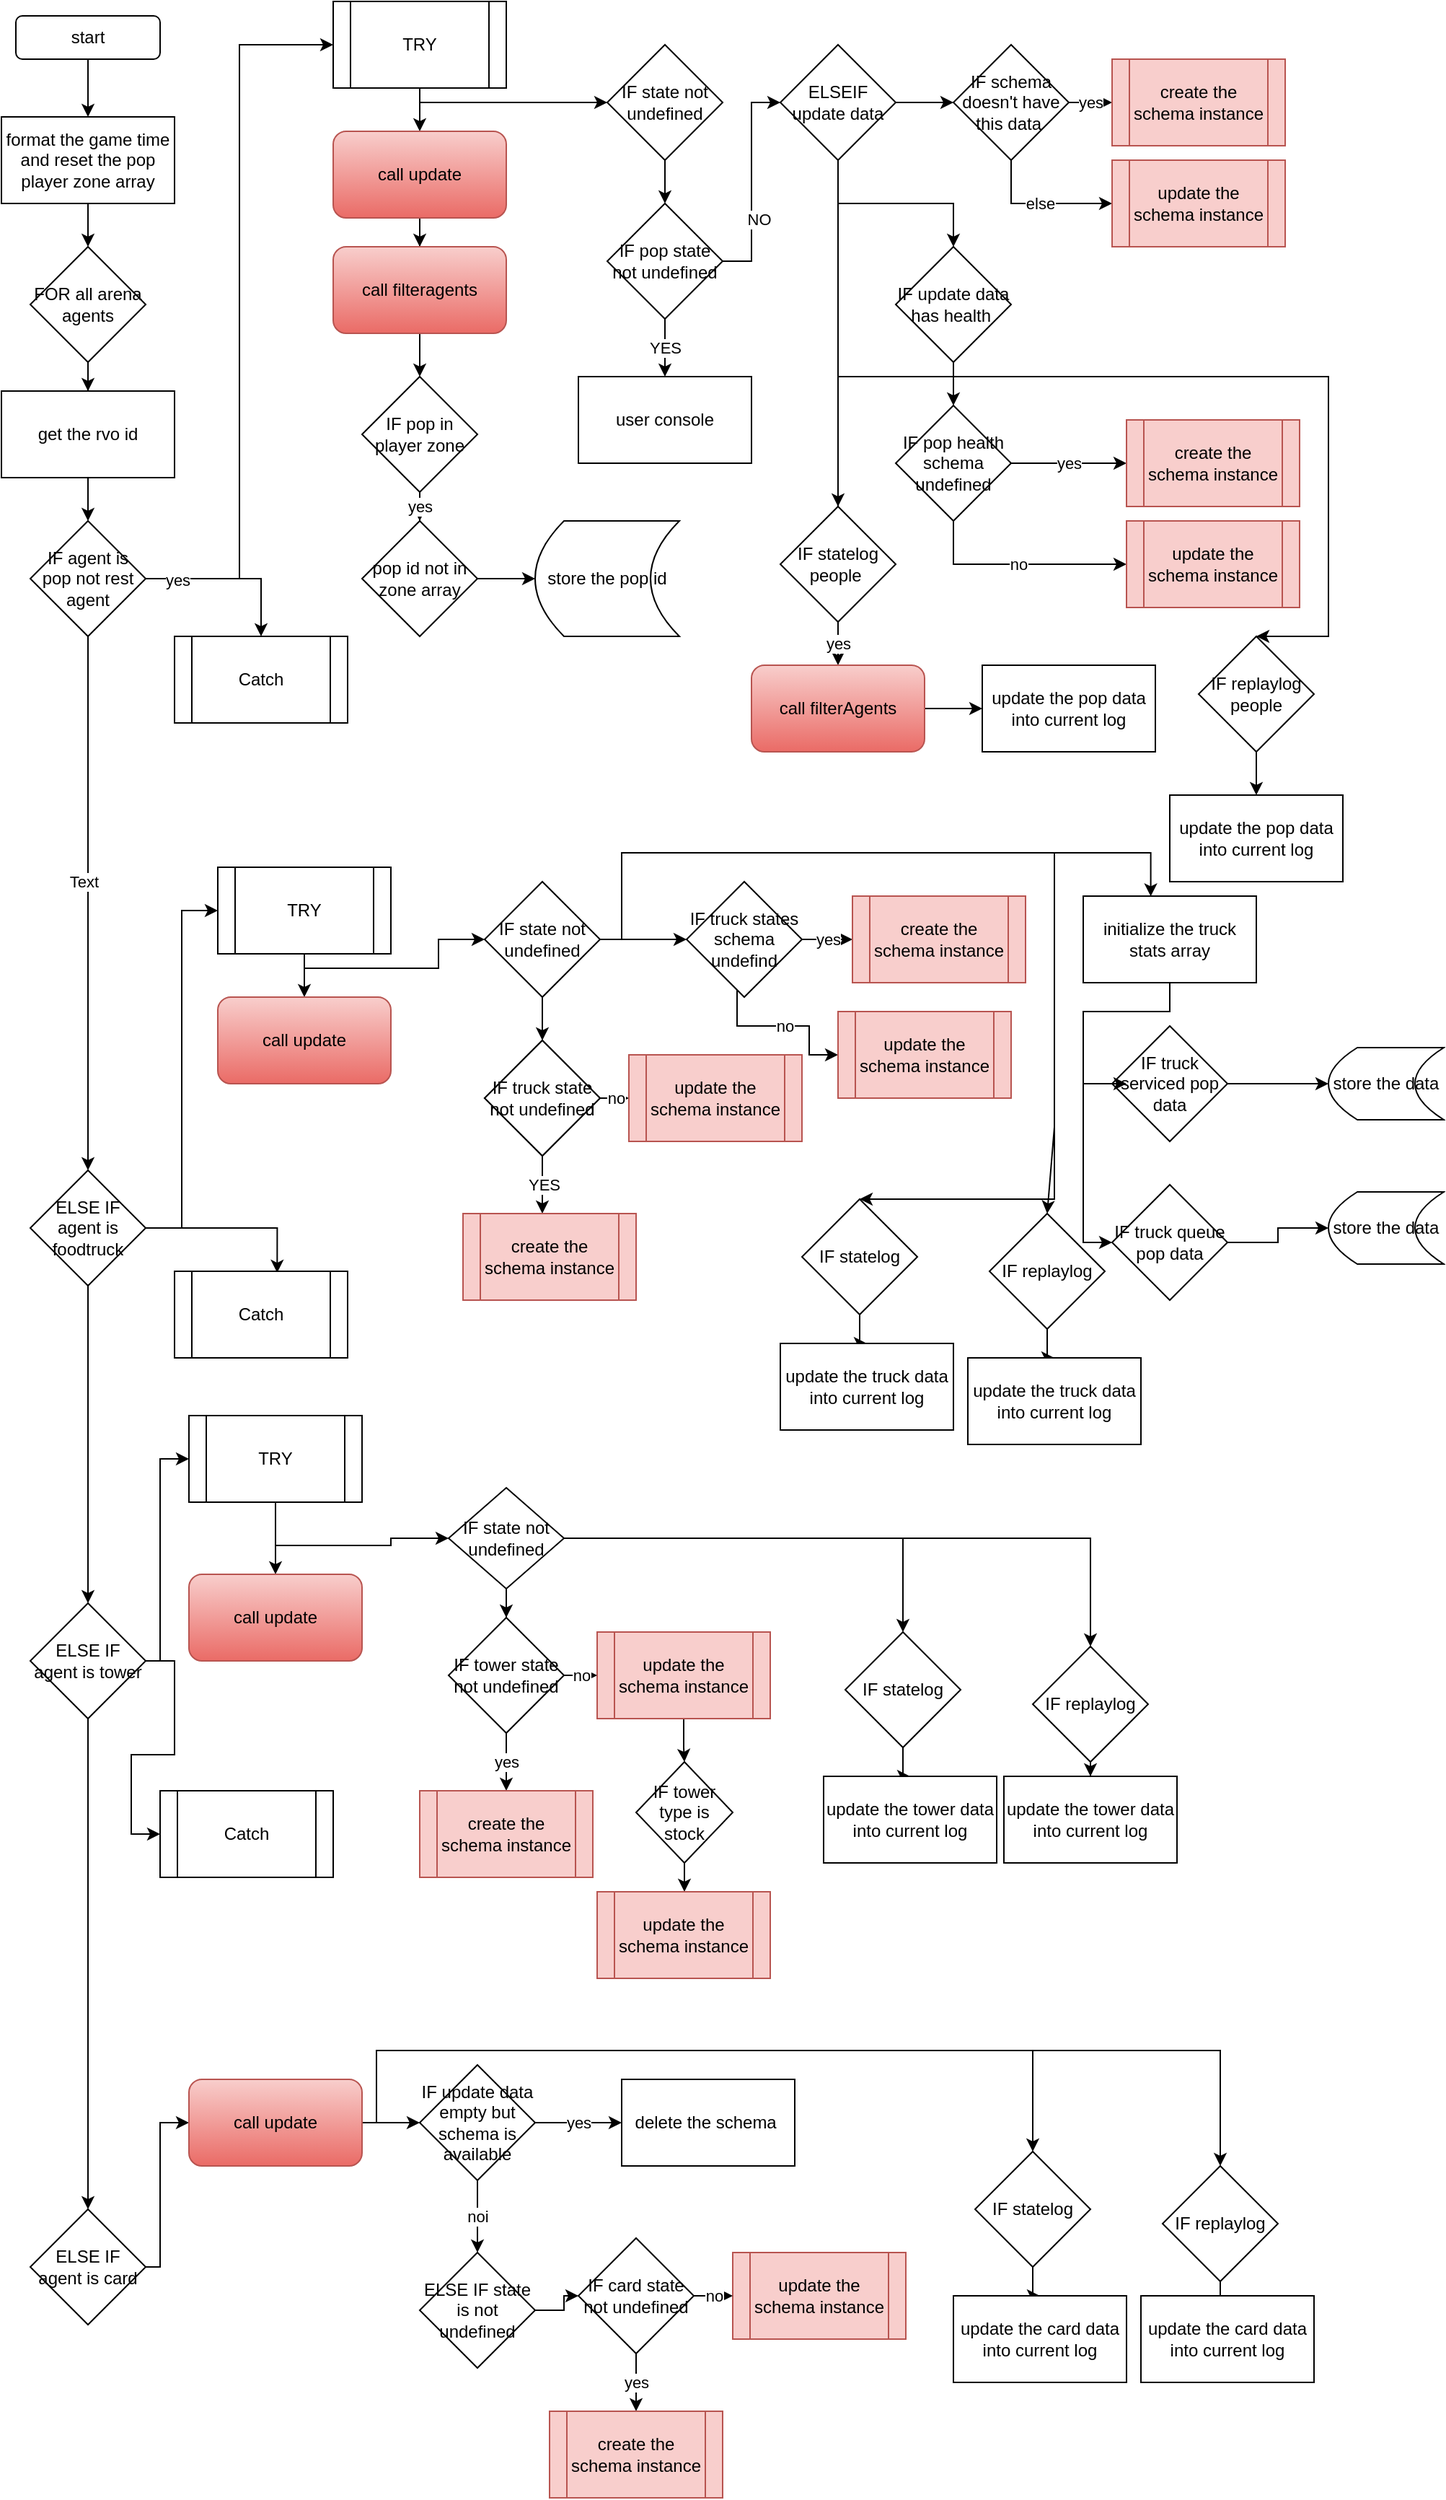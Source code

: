 <mxfile version="17.4.6" type="github">
  <diagram id="5fncajlDtrCnJXy9b40n" name="Page-1">
    <mxGraphModel dx="1038" dy="579" grid="1" gridSize="10" guides="1" tooltips="1" connect="1" arrows="1" fold="1" page="1" pageScale="1" pageWidth="850" pageHeight="1100" math="0" shadow="0">
      <root>
        <mxCell id="0" />
        <mxCell id="1" parent="0" />
        <mxCell id="dib6iKje-ptkpL54VLFL-3" value="" style="edgeStyle=orthogonalEdgeStyle;rounded=0;orthogonalLoop=1;jettySize=auto;html=1;fontColor=#000000;" edge="1" parent="1" source="dib6iKje-ptkpL54VLFL-1" target="dib6iKje-ptkpL54VLFL-2">
          <mxGeometry relative="1" as="geometry" />
        </mxCell>
        <mxCell id="dib6iKje-ptkpL54VLFL-1" value="start" style="rounded=1;whiteSpace=wrap;html=1;fontColor=#000000;" vertex="1" parent="1">
          <mxGeometry x="20" y="20" width="100" height="30" as="geometry" />
        </mxCell>
        <mxCell id="dib6iKje-ptkpL54VLFL-5" value="" style="edgeStyle=orthogonalEdgeStyle;rounded=0;orthogonalLoop=1;jettySize=auto;html=1;fontColor=#000000;" edge="1" parent="1" source="dib6iKje-ptkpL54VLFL-2" target="dib6iKje-ptkpL54VLFL-4">
          <mxGeometry relative="1" as="geometry" />
        </mxCell>
        <mxCell id="dib6iKje-ptkpL54VLFL-2" value="format the game time and reset the pop player zone array" style="rounded=0;whiteSpace=wrap;html=1;fontColor=#000000;" vertex="1" parent="1">
          <mxGeometry x="10" y="90" width="120" height="60" as="geometry" />
        </mxCell>
        <mxCell id="dib6iKje-ptkpL54VLFL-7" value="" style="edgeStyle=orthogonalEdgeStyle;rounded=0;orthogonalLoop=1;jettySize=auto;html=1;fontColor=#000000;" edge="1" parent="1" source="dib6iKje-ptkpL54VLFL-4" target="dib6iKje-ptkpL54VLFL-6">
          <mxGeometry relative="1" as="geometry" />
        </mxCell>
        <mxCell id="dib6iKje-ptkpL54VLFL-4" value="FOR all arena agents" style="rhombus;whiteSpace=wrap;html=1;fontColor=#000000;" vertex="1" parent="1">
          <mxGeometry x="30" y="180" width="80" height="80" as="geometry" />
        </mxCell>
        <mxCell id="dib6iKje-ptkpL54VLFL-9" value="" style="edgeStyle=orthogonalEdgeStyle;rounded=0;orthogonalLoop=1;jettySize=auto;html=1;fontColor=#000000;" edge="1" parent="1" source="dib6iKje-ptkpL54VLFL-6" target="dib6iKje-ptkpL54VLFL-8">
          <mxGeometry relative="1" as="geometry" />
        </mxCell>
        <mxCell id="dib6iKje-ptkpL54VLFL-6" value="get the rvo id" style="whiteSpace=wrap;html=1;fontColor=#000000;" vertex="1" parent="1">
          <mxGeometry x="10" y="280" width="120" height="60" as="geometry" />
        </mxCell>
        <mxCell id="dib6iKje-ptkpL54VLFL-11" style="edgeStyle=orthogonalEdgeStyle;rounded=0;orthogonalLoop=1;jettySize=auto;html=1;entryX=0;entryY=0.5;entryDx=0;entryDy=0;fontColor=#000000;" edge="1" parent="1" source="dib6iKje-ptkpL54VLFL-8" target="dib6iKje-ptkpL54VLFL-10">
          <mxGeometry relative="1" as="geometry" />
        </mxCell>
        <mxCell id="dib6iKje-ptkpL54VLFL-66" style="edgeStyle=orthogonalEdgeStyle;rounded=0;orthogonalLoop=1;jettySize=auto;html=1;entryX=0.5;entryY=0;entryDx=0;entryDy=0;fontColor=#000000;" edge="1" parent="1" source="dib6iKje-ptkpL54VLFL-8" target="dib6iKje-ptkpL54VLFL-65">
          <mxGeometry relative="1" as="geometry" />
        </mxCell>
        <mxCell id="dib6iKje-ptkpL54VLFL-69" value="yes" style="edgeLabel;html=1;align=center;verticalAlign=middle;resizable=0;points=[];fontColor=#000000;" vertex="1" connectable="0" parent="dib6iKje-ptkpL54VLFL-66">
          <mxGeometry x="-0.637" y="-1" relative="1" as="geometry">
            <mxPoint as="offset" />
          </mxGeometry>
        </mxCell>
        <mxCell id="dib6iKje-ptkpL54VLFL-68" value="" style="edgeStyle=orthogonalEdgeStyle;rounded=0;orthogonalLoop=1;jettySize=auto;html=1;fontColor=#000000;" edge="1" parent="1" source="dib6iKje-ptkpL54VLFL-8" target="dib6iKje-ptkpL54VLFL-67">
          <mxGeometry relative="1" as="geometry" />
        </mxCell>
        <mxCell id="dib6iKje-ptkpL54VLFL-70" value="Text" style="edgeLabel;html=1;align=center;verticalAlign=middle;resizable=0;points=[];fontColor=#000000;" vertex="1" connectable="0" parent="dib6iKje-ptkpL54VLFL-68">
          <mxGeometry x="-0.081" y="-3" relative="1" as="geometry">
            <mxPoint as="offset" />
          </mxGeometry>
        </mxCell>
        <mxCell id="dib6iKje-ptkpL54VLFL-8" value="IF agent is pop not rest agent" style="rhombus;whiteSpace=wrap;html=1;fontColor=#000000;" vertex="1" parent="1">
          <mxGeometry x="30" y="370" width="80" height="80" as="geometry" />
        </mxCell>
        <mxCell id="dib6iKje-ptkpL54VLFL-13" value="" style="edgeStyle=orthogonalEdgeStyle;rounded=0;orthogonalLoop=1;jettySize=auto;html=1;fontColor=#000000;" edge="1" parent="1" source="dib6iKje-ptkpL54VLFL-10" target="dib6iKje-ptkpL54VLFL-12">
          <mxGeometry relative="1" as="geometry" />
        </mxCell>
        <mxCell id="dib6iKje-ptkpL54VLFL-26" value="" style="edgeStyle=orthogonalEdgeStyle;rounded=0;orthogonalLoop=1;jettySize=auto;html=1;fontColor=#000000;" edge="1" parent="1" source="dib6iKje-ptkpL54VLFL-10" target="dib6iKje-ptkpL54VLFL-25">
          <mxGeometry relative="1" as="geometry">
            <Array as="points">
              <mxPoint x="300" y="80" />
            </Array>
          </mxGeometry>
        </mxCell>
        <mxCell id="dib6iKje-ptkpL54VLFL-10" value="TRY" style="shape=process;whiteSpace=wrap;html=1;backgroundOutline=1;fontColor=#000000;" vertex="1" parent="1">
          <mxGeometry x="240" y="10" width="120" height="60" as="geometry" />
        </mxCell>
        <mxCell id="dib6iKje-ptkpL54VLFL-16" value="" style="edgeStyle=orthogonalEdgeStyle;rounded=0;orthogonalLoop=1;jettySize=auto;html=1;fontColor=#000000;" edge="1" parent="1" source="dib6iKje-ptkpL54VLFL-12" target="dib6iKje-ptkpL54VLFL-15">
          <mxGeometry relative="1" as="geometry" />
        </mxCell>
        <mxCell id="dib6iKje-ptkpL54VLFL-12" value="call&amp;nbsp;update" style="rounded=1;whiteSpace=wrap;html=1;fillColor=#f8cecc;gradientColor=#ea6b66;strokeColor=#b85450;" vertex="1" parent="1">
          <mxGeometry x="240" y="100" width="120" height="60" as="geometry" />
        </mxCell>
        <mxCell id="dib6iKje-ptkpL54VLFL-18" value="" style="edgeStyle=orthogonalEdgeStyle;rounded=0;orthogonalLoop=1;jettySize=auto;html=1;fontColor=#000000;" edge="1" parent="1" source="dib6iKje-ptkpL54VLFL-15" target="dib6iKje-ptkpL54VLFL-17">
          <mxGeometry relative="1" as="geometry" />
        </mxCell>
        <mxCell id="dib6iKje-ptkpL54VLFL-15" value="call filteragents" style="rounded=1;whiteSpace=wrap;html=1;fillColor=#f8cecc;gradientColor=#ea6b66;strokeColor=#b85450;" vertex="1" parent="1">
          <mxGeometry x="240" y="180" width="120" height="60" as="geometry" />
        </mxCell>
        <mxCell id="dib6iKje-ptkpL54VLFL-20" value="yes" style="edgeStyle=orthogonalEdgeStyle;rounded=0;orthogonalLoop=1;jettySize=auto;html=1;fontColor=#000000;" edge="1" parent="1" source="dib6iKje-ptkpL54VLFL-17" target="dib6iKje-ptkpL54VLFL-19">
          <mxGeometry relative="1" as="geometry" />
        </mxCell>
        <mxCell id="dib6iKje-ptkpL54VLFL-17" value="IF pop in player zone" style="rhombus;whiteSpace=wrap;html=1;fontColor=#000000;" vertex="1" parent="1">
          <mxGeometry x="260" y="270" width="80" height="80" as="geometry" />
        </mxCell>
        <mxCell id="dib6iKje-ptkpL54VLFL-24" value="" style="edgeStyle=orthogonalEdgeStyle;rounded=0;orthogonalLoop=1;jettySize=auto;html=1;fontColor=#000000;" edge="1" parent="1" source="dib6iKje-ptkpL54VLFL-19" target="dib6iKje-ptkpL54VLFL-23">
          <mxGeometry relative="1" as="geometry" />
        </mxCell>
        <mxCell id="dib6iKje-ptkpL54VLFL-19" value="pop id not in zone array" style="rhombus;whiteSpace=wrap;html=1;fontColor=#000000;" vertex="1" parent="1">
          <mxGeometry x="260" y="370" width="80" height="80" as="geometry" />
        </mxCell>
        <mxCell id="dib6iKje-ptkpL54VLFL-23" value="store the pop id" style="shape=dataStorage;whiteSpace=wrap;html=1;fixedSize=1;fontColor=#000000;" vertex="1" parent="1">
          <mxGeometry x="380" y="370" width="100" height="80" as="geometry" />
        </mxCell>
        <mxCell id="dib6iKje-ptkpL54VLFL-28" value="" style="edgeStyle=orthogonalEdgeStyle;rounded=0;orthogonalLoop=1;jettySize=auto;html=1;fontColor=#000000;" edge="1" parent="1" source="dib6iKje-ptkpL54VLFL-25" target="dib6iKje-ptkpL54VLFL-27">
          <mxGeometry relative="1" as="geometry" />
        </mxCell>
        <mxCell id="dib6iKje-ptkpL54VLFL-25" value="IF state not undefined" style="rhombus;whiteSpace=wrap;html=1;fontColor=#000000;" vertex="1" parent="1">
          <mxGeometry x="430" y="40" width="80" height="80" as="geometry" />
        </mxCell>
        <mxCell id="dib6iKje-ptkpL54VLFL-30" value="YES" style="edgeStyle=orthogonalEdgeStyle;rounded=0;orthogonalLoop=1;jettySize=auto;html=1;fontColor=#000000;" edge="1" parent="1" source="dib6iKje-ptkpL54VLFL-27" target="dib6iKje-ptkpL54VLFL-29">
          <mxGeometry relative="1" as="geometry" />
        </mxCell>
        <mxCell id="dib6iKje-ptkpL54VLFL-32" value="" style="edgeStyle=orthogonalEdgeStyle;rounded=0;orthogonalLoop=1;jettySize=auto;html=1;fontColor=#000000;" edge="1" parent="1" source="dib6iKje-ptkpL54VLFL-27" target="dib6iKje-ptkpL54VLFL-31">
          <mxGeometry relative="1" as="geometry">
            <Array as="points">
              <mxPoint x="530" y="190" />
              <mxPoint x="530" y="80" />
            </Array>
          </mxGeometry>
        </mxCell>
        <mxCell id="dib6iKje-ptkpL54VLFL-33" value="NO" style="edgeLabel;html=1;align=center;verticalAlign=middle;resizable=0;points=[];fontColor=#000000;" vertex="1" connectable="0" parent="dib6iKje-ptkpL54VLFL-32">
          <mxGeometry x="-0.344" y="-5" relative="1" as="geometry">
            <mxPoint as="offset" />
          </mxGeometry>
        </mxCell>
        <mxCell id="dib6iKje-ptkpL54VLFL-27" value="IF pop state not undefined" style="rhombus;whiteSpace=wrap;html=1;fontColor=#000000;" vertex="1" parent="1">
          <mxGeometry x="430" y="150" width="80" height="80" as="geometry" />
        </mxCell>
        <mxCell id="dib6iKje-ptkpL54VLFL-29" value="user console" style="whiteSpace=wrap;html=1;fontColor=#000000;" vertex="1" parent="1">
          <mxGeometry x="410" y="270" width="120" height="60" as="geometry" />
        </mxCell>
        <mxCell id="dib6iKje-ptkpL54VLFL-35" value="" style="edgeStyle=orthogonalEdgeStyle;rounded=0;orthogonalLoop=1;jettySize=auto;html=1;fontColor=#000000;" edge="1" parent="1" source="dib6iKje-ptkpL54VLFL-31" target="dib6iKje-ptkpL54VLFL-34">
          <mxGeometry relative="1" as="geometry" />
        </mxCell>
        <mxCell id="dib6iKje-ptkpL54VLFL-41" value="" style="edgeStyle=orthogonalEdgeStyle;rounded=0;orthogonalLoop=1;jettySize=auto;html=1;fontColor=#000000;" edge="1" parent="1" source="dib6iKje-ptkpL54VLFL-31" target="dib6iKje-ptkpL54VLFL-40">
          <mxGeometry relative="1" as="geometry" />
        </mxCell>
        <mxCell id="dib6iKje-ptkpL54VLFL-52" style="edgeStyle=orthogonalEdgeStyle;rounded=0;orthogonalLoop=1;jettySize=auto;html=1;entryX=0.5;entryY=0;entryDx=0;entryDy=0;fontColor=#000000;" edge="1" parent="1" source="dib6iKje-ptkpL54VLFL-31" target="dib6iKje-ptkpL54VLFL-51">
          <mxGeometry relative="1" as="geometry" />
        </mxCell>
        <mxCell id="dib6iKje-ptkpL54VLFL-31" value="ELSEIF update data" style="rhombus;whiteSpace=wrap;html=1;fontColor=#000000;" vertex="1" parent="1">
          <mxGeometry x="550" y="40" width="80" height="80" as="geometry" />
        </mxCell>
        <mxCell id="dib6iKje-ptkpL54VLFL-37" value="yes" style="edgeStyle=orthogonalEdgeStyle;rounded=0;orthogonalLoop=1;jettySize=auto;html=1;fontColor=#000000;" edge="1" parent="1" source="dib6iKje-ptkpL54VLFL-34" target="dib6iKje-ptkpL54VLFL-36">
          <mxGeometry relative="1" as="geometry" />
        </mxCell>
        <mxCell id="dib6iKje-ptkpL54VLFL-39" value="else" style="edgeStyle=orthogonalEdgeStyle;rounded=0;orthogonalLoop=1;jettySize=auto;html=1;fontColor=#000000;" edge="1" parent="1" source="dib6iKje-ptkpL54VLFL-34" target="dib6iKje-ptkpL54VLFL-38">
          <mxGeometry relative="1" as="geometry">
            <Array as="points">
              <mxPoint x="710" y="130" />
              <mxPoint x="710" y="130" />
            </Array>
          </mxGeometry>
        </mxCell>
        <mxCell id="dib6iKje-ptkpL54VLFL-34" value="IF schema doesn&#39;t have this data&amp;nbsp;" style="rhombus;whiteSpace=wrap;html=1;fontColor=#000000;" vertex="1" parent="1">
          <mxGeometry x="670" y="40" width="80" height="80" as="geometry" />
        </mxCell>
        <mxCell id="dib6iKje-ptkpL54VLFL-36" value="create the schema instance" style="shape=process;whiteSpace=wrap;html=1;backgroundOutline=1;fillColor=#f8cecc;strokeColor=#b85450;" vertex="1" parent="1">
          <mxGeometry x="780" y="50" width="120" height="60" as="geometry" />
        </mxCell>
        <mxCell id="dib6iKje-ptkpL54VLFL-38" value="update the schema instance" style="shape=process;whiteSpace=wrap;html=1;backgroundOutline=1;fillColor=#f8cecc;strokeColor=#b85450;" vertex="1" parent="1">
          <mxGeometry x="780" y="120" width="120" height="60" as="geometry" />
        </mxCell>
        <mxCell id="dib6iKje-ptkpL54VLFL-43" value="" style="edgeStyle=orthogonalEdgeStyle;rounded=0;orthogonalLoop=1;jettySize=auto;html=1;fontColor=#000000;" edge="1" parent="1" source="dib6iKje-ptkpL54VLFL-40" target="dib6iKje-ptkpL54VLFL-42">
          <mxGeometry relative="1" as="geometry" />
        </mxCell>
        <mxCell id="dib6iKje-ptkpL54VLFL-40" value="IF update data has health&amp;nbsp;" style="rhombus;whiteSpace=wrap;html=1;fontColor=#000000;" vertex="1" parent="1">
          <mxGeometry x="630" y="180" width="80" height="80" as="geometry" />
        </mxCell>
        <mxCell id="dib6iKje-ptkpL54VLFL-45" value="yes" style="edgeStyle=orthogonalEdgeStyle;rounded=0;orthogonalLoop=1;jettySize=auto;html=1;fontColor=#000000;" edge="1" parent="1" source="dib6iKje-ptkpL54VLFL-42" target="dib6iKje-ptkpL54VLFL-44">
          <mxGeometry relative="1" as="geometry" />
        </mxCell>
        <mxCell id="dib6iKje-ptkpL54VLFL-49" value="no" style="edgeStyle=orthogonalEdgeStyle;rounded=0;orthogonalLoop=1;jettySize=auto;html=1;entryX=0;entryY=0.5;entryDx=0;entryDy=0;fontColor=#000000;" edge="1" parent="1" source="dib6iKje-ptkpL54VLFL-42" target="dib6iKje-ptkpL54VLFL-48">
          <mxGeometry relative="1" as="geometry">
            <Array as="points">
              <mxPoint x="670" y="400" />
            </Array>
          </mxGeometry>
        </mxCell>
        <mxCell id="dib6iKje-ptkpL54VLFL-42" value="IF pop health schema undefined" style="rhombus;whiteSpace=wrap;html=1;fontColor=#000000;" vertex="1" parent="1">
          <mxGeometry x="630" y="290" width="80" height="80" as="geometry" />
        </mxCell>
        <mxCell id="dib6iKje-ptkpL54VLFL-44" value="create the schema instance" style="shape=process;whiteSpace=wrap;html=1;backgroundOutline=1;fillColor=#f8cecc;strokeColor=#b85450;" vertex="1" parent="1">
          <mxGeometry x="790" y="300" width="120" height="60" as="geometry" />
        </mxCell>
        <mxCell id="dib6iKje-ptkpL54VLFL-48" value="update the schema instance" style="shape=process;whiteSpace=wrap;html=1;backgroundOutline=1;fillColor=#f8cecc;strokeColor=#b85450;" vertex="1" parent="1">
          <mxGeometry x="790" y="370" width="120" height="60" as="geometry" />
        </mxCell>
        <mxCell id="dib6iKje-ptkpL54VLFL-54" value="yes" style="edgeStyle=orthogonalEdgeStyle;rounded=0;orthogonalLoop=1;jettySize=auto;html=1;fontColor=#000000;" edge="1" parent="1" source="dib6iKje-ptkpL54VLFL-51" target="dib6iKje-ptkpL54VLFL-53">
          <mxGeometry relative="1" as="geometry" />
        </mxCell>
        <mxCell id="dib6iKje-ptkpL54VLFL-60" style="edgeStyle=orthogonalEdgeStyle;rounded=0;orthogonalLoop=1;jettySize=auto;html=1;fontColor=#000000;" edge="1" parent="1" source="dib6iKje-ptkpL54VLFL-51" target="dib6iKje-ptkpL54VLFL-59">
          <mxGeometry relative="1" as="geometry">
            <Array as="points">
              <mxPoint x="590" y="270" />
              <mxPoint x="930" y="270" />
              <mxPoint x="930" y="450" />
            </Array>
          </mxGeometry>
        </mxCell>
        <mxCell id="dib6iKje-ptkpL54VLFL-51" value="IF statelog people&amp;nbsp;" style="rhombus;whiteSpace=wrap;html=1;fontColor=#000000;" vertex="1" parent="1">
          <mxGeometry x="550" y="360" width="80" height="80" as="geometry" />
        </mxCell>
        <mxCell id="dib6iKje-ptkpL54VLFL-56" value="" style="edgeStyle=orthogonalEdgeStyle;rounded=0;orthogonalLoop=1;jettySize=auto;html=1;fontColor=#000000;" edge="1" parent="1" source="dib6iKje-ptkpL54VLFL-53">
          <mxGeometry relative="1" as="geometry">
            <mxPoint x="690" y="500" as="targetPoint" />
          </mxGeometry>
        </mxCell>
        <mxCell id="dib6iKje-ptkpL54VLFL-53" value="call filterAgents" style="rounded=1;whiteSpace=wrap;html=1;fillColor=#f8cecc;gradientColor=#ea6b66;strokeColor=#b85450;" vertex="1" parent="1">
          <mxGeometry x="530" y="470" width="120" height="60" as="geometry" />
        </mxCell>
        <mxCell id="dib6iKje-ptkpL54VLFL-57" value="update the pop data into current log" style="rounded=0;whiteSpace=wrap;html=1;fontColor=#000000;" vertex="1" parent="1">
          <mxGeometry x="690" y="470" width="120" height="60" as="geometry" />
        </mxCell>
        <mxCell id="dib6iKje-ptkpL54VLFL-62" value="" style="edgeStyle=orthogonalEdgeStyle;rounded=0;orthogonalLoop=1;jettySize=auto;html=1;fontColor=#000000;" edge="1" parent="1" source="dib6iKje-ptkpL54VLFL-59" target="dib6iKje-ptkpL54VLFL-61">
          <mxGeometry relative="1" as="geometry" />
        </mxCell>
        <mxCell id="dib6iKje-ptkpL54VLFL-59" value="IF replaylog people" style="rhombus;whiteSpace=wrap;html=1;fontColor=#000000;" vertex="1" parent="1">
          <mxGeometry x="840" y="450" width="80" height="80" as="geometry" />
        </mxCell>
        <mxCell id="dib6iKje-ptkpL54VLFL-61" value="update the pop data into current log" style="rounded=0;whiteSpace=wrap;html=1;fontColor=#000000;" vertex="1" parent="1">
          <mxGeometry x="820" y="560" width="120" height="60" as="geometry" />
        </mxCell>
        <mxCell id="dib6iKje-ptkpL54VLFL-65" value="Catch" style="shape=process;whiteSpace=wrap;html=1;backgroundOutline=1;fontColor=#000000;" vertex="1" parent="1">
          <mxGeometry x="130" y="450" width="120" height="60" as="geometry" />
        </mxCell>
        <mxCell id="dib6iKje-ptkpL54VLFL-72" style="edgeStyle=orthogonalEdgeStyle;rounded=0;orthogonalLoop=1;jettySize=auto;html=1;entryX=0;entryY=0.5;entryDx=0;entryDy=0;fontColor=#000000;" edge="1" parent="1" source="dib6iKje-ptkpL54VLFL-67" target="dib6iKje-ptkpL54VLFL-71">
          <mxGeometry relative="1" as="geometry" />
        </mxCell>
        <mxCell id="dib6iKje-ptkpL54VLFL-127" style="edgeStyle=orthogonalEdgeStyle;rounded=0;orthogonalLoop=1;jettySize=auto;html=1;entryX=0.593;entryY=0.017;entryDx=0;entryDy=0;entryPerimeter=0;fontColor=#000000;" edge="1" parent="1" source="dib6iKje-ptkpL54VLFL-67" target="dib6iKje-ptkpL54VLFL-126">
          <mxGeometry relative="1" as="geometry" />
        </mxCell>
        <mxCell id="dib6iKje-ptkpL54VLFL-129" value="" style="edgeStyle=orthogonalEdgeStyle;rounded=0;orthogonalLoop=1;jettySize=auto;html=1;fontColor=#000000;" edge="1" parent="1" source="dib6iKje-ptkpL54VLFL-67" target="dib6iKje-ptkpL54VLFL-128">
          <mxGeometry relative="1" as="geometry" />
        </mxCell>
        <mxCell id="dib6iKje-ptkpL54VLFL-67" value="ELSE IF agent is foodtruck" style="rhombus;whiteSpace=wrap;html=1;fontColor=#000000;" vertex="1" parent="1">
          <mxGeometry x="30" y="820" width="80" height="80" as="geometry" />
        </mxCell>
        <mxCell id="dib6iKje-ptkpL54VLFL-74" value="" style="edgeStyle=orthogonalEdgeStyle;rounded=0;orthogonalLoop=1;jettySize=auto;html=1;fontColor=#000000;" edge="1" parent="1" source="dib6iKje-ptkpL54VLFL-71" target="dib6iKje-ptkpL54VLFL-73">
          <mxGeometry relative="1" as="geometry" />
        </mxCell>
        <mxCell id="dib6iKje-ptkpL54VLFL-76" style="edgeStyle=orthogonalEdgeStyle;rounded=0;orthogonalLoop=1;jettySize=auto;html=1;entryX=0;entryY=0.5;entryDx=0;entryDy=0;fontColor=#000000;" edge="1" parent="1" source="dib6iKje-ptkpL54VLFL-71" target="dib6iKje-ptkpL54VLFL-75">
          <mxGeometry relative="1" as="geometry">
            <Array as="points">
              <mxPoint x="220" y="680" />
              <mxPoint x="313" y="680" />
              <mxPoint x="313" y="660" />
            </Array>
          </mxGeometry>
        </mxCell>
        <mxCell id="dib6iKje-ptkpL54VLFL-71" value="TRY" style="shape=process;whiteSpace=wrap;html=1;backgroundOutline=1;fontColor=#000000;" vertex="1" parent="1">
          <mxGeometry x="160" y="610" width="120" height="60" as="geometry" />
        </mxCell>
        <mxCell id="dib6iKje-ptkpL54VLFL-73" value="call&amp;nbsp;update" style="rounded=1;whiteSpace=wrap;html=1;fillColor=#f8cecc;gradientColor=#ea6b66;strokeColor=#b85450;" vertex="1" parent="1">
          <mxGeometry x="160" y="700" width="120" height="60" as="geometry" />
        </mxCell>
        <mxCell id="dib6iKje-ptkpL54VLFL-81" value="" style="edgeStyle=orthogonalEdgeStyle;rounded=0;orthogonalLoop=1;jettySize=auto;html=1;fontColor=#000000;" edge="1" parent="1" source="dib6iKje-ptkpL54VLFL-75" target="dib6iKje-ptkpL54VLFL-79">
          <mxGeometry relative="1" as="geometry" />
        </mxCell>
        <mxCell id="dib6iKje-ptkpL54VLFL-86" value="" style="edgeStyle=orthogonalEdgeStyle;rounded=0;orthogonalLoop=1;jettySize=auto;html=1;fontColor=#000000;" edge="1" parent="1" source="dib6iKje-ptkpL54VLFL-75" target="dib6iKje-ptkpL54VLFL-82">
          <mxGeometry relative="1" as="geometry" />
        </mxCell>
        <mxCell id="dib6iKje-ptkpL54VLFL-99" style="edgeStyle=orthogonalEdgeStyle;rounded=0;orthogonalLoop=1;jettySize=auto;html=1;entryX=0.39;entryY=0.003;entryDx=0;entryDy=0;entryPerimeter=0;fontColor=#000000;" edge="1" parent="1" source="dib6iKje-ptkpL54VLFL-75" target="dib6iKje-ptkpL54VLFL-98">
          <mxGeometry relative="1" as="geometry">
            <Array as="points">
              <mxPoint x="440" y="660" />
              <mxPoint x="440" y="600" />
              <mxPoint x="807" y="600" />
            </Array>
          </mxGeometry>
        </mxCell>
        <mxCell id="dib6iKje-ptkpL54VLFL-117" style="edgeStyle=orthogonalEdgeStyle;rounded=0;orthogonalLoop=1;jettySize=auto;html=1;entryX=0.5;entryY=0;entryDx=0;entryDy=0;fontColor=#000000;" edge="1" parent="1" source="dib6iKje-ptkpL54VLFL-75" target="dib6iKje-ptkpL54VLFL-114">
          <mxGeometry relative="1" as="geometry">
            <Array as="points">
              <mxPoint x="440" y="660" />
              <mxPoint x="440" y="600" />
              <mxPoint x="740" y="600" />
              <mxPoint x="740" y="840" />
            </Array>
          </mxGeometry>
        </mxCell>
        <mxCell id="dib6iKje-ptkpL54VLFL-75" value="IF state not undefined" style="rhombus;whiteSpace=wrap;html=1;fontColor=#000000;" vertex="1" parent="1">
          <mxGeometry x="345" y="620" width="80" height="80" as="geometry" />
        </mxCell>
        <mxCell id="dib6iKje-ptkpL54VLFL-78" value="YES" style="edgeStyle=orthogonalEdgeStyle;rounded=0;orthogonalLoop=1;jettySize=auto;html=1;fontColor=#000000;" edge="1" parent="1" source="dib6iKje-ptkpL54VLFL-79">
          <mxGeometry relative="1" as="geometry">
            <mxPoint x="385" y="850" as="targetPoint" />
          </mxGeometry>
        </mxCell>
        <mxCell id="dib6iKje-ptkpL54VLFL-84" value="no" style="edgeStyle=orthogonalEdgeStyle;rounded=0;orthogonalLoop=1;jettySize=auto;html=1;fontColor=#000000;" edge="1" parent="1" source="dib6iKje-ptkpL54VLFL-79">
          <mxGeometry relative="1" as="geometry">
            <mxPoint x="445" y="770" as="targetPoint" />
          </mxGeometry>
        </mxCell>
        <mxCell id="dib6iKje-ptkpL54VLFL-79" value="IF truck state not undefined" style="rhombus;whiteSpace=wrap;html=1;fontColor=#000000;" vertex="1" parent="1">
          <mxGeometry x="345" y="730" width="80" height="80" as="geometry" />
        </mxCell>
        <mxCell id="dib6iKje-ptkpL54VLFL-92" value="yes" style="edgeStyle=orthogonalEdgeStyle;rounded=0;orthogonalLoop=1;jettySize=auto;html=1;fontColor=#000000;" edge="1" parent="1" source="dib6iKje-ptkpL54VLFL-82" target="dib6iKje-ptkpL54VLFL-91">
          <mxGeometry relative="1" as="geometry" />
        </mxCell>
        <mxCell id="dib6iKje-ptkpL54VLFL-97" value="no" style="edgeStyle=orthogonalEdgeStyle;rounded=0;orthogonalLoop=1;jettySize=auto;html=1;entryX=0;entryY=0.5;entryDx=0;entryDy=0;fontColor=#000000;" edge="1" parent="1" source="dib6iKje-ptkpL54VLFL-82" target="dib6iKje-ptkpL54VLFL-96">
          <mxGeometry relative="1" as="geometry">
            <Array as="points">
              <mxPoint x="520" y="720" />
              <mxPoint x="570" y="720" />
              <mxPoint x="570" y="740" />
            </Array>
          </mxGeometry>
        </mxCell>
        <mxCell id="dib6iKje-ptkpL54VLFL-82" value="IF truck states schema undefind" style="rhombus;whiteSpace=wrap;html=1;fontColor=#000000;" vertex="1" parent="1">
          <mxGeometry x="485" y="620" width="80" height="80" as="geometry" />
        </mxCell>
        <mxCell id="dib6iKje-ptkpL54VLFL-89" value="create the schema instance" style="shape=process;whiteSpace=wrap;html=1;backgroundOutline=1;fillColor=#f8cecc;strokeColor=#b85450;" vertex="1" parent="1">
          <mxGeometry x="330" y="850" width="120" height="60" as="geometry" />
        </mxCell>
        <mxCell id="dib6iKje-ptkpL54VLFL-90" value="update the schema instance" style="shape=process;whiteSpace=wrap;html=1;backgroundOutline=1;fillColor=#f8cecc;strokeColor=#b85450;" vertex="1" parent="1">
          <mxGeometry x="445" y="740" width="120" height="60" as="geometry" />
        </mxCell>
        <mxCell id="dib6iKje-ptkpL54VLFL-91" value="create the schema instance" style="shape=process;whiteSpace=wrap;html=1;backgroundOutline=1;fillColor=#f8cecc;strokeColor=#b85450;" vertex="1" parent="1">
          <mxGeometry x="600" y="630" width="120" height="60" as="geometry" />
        </mxCell>
        <mxCell id="dib6iKje-ptkpL54VLFL-96" value="update the schema instance" style="shape=process;whiteSpace=wrap;html=1;backgroundOutline=1;fillColor=#f8cecc;strokeColor=#b85450;" vertex="1" parent="1">
          <mxGeometry x="590" y="710" width="120" height="60" as="geometry" />
        </mxCell>
        <mxCell id="dib6iKje-ptkpL54VLFL-108" style="edgeStyle=orthogonalEdgeStyle;rounded=0;orthogonalLoop=1;jettySize=auto;html=1;entryX=0;entryY=0.5;entryDx=0;entryDy=0;fontColor=#000000;exitX=0.5;exitY=1;exitDx=0;exitDy=0;" edge="1" parent="1" source="dib6iKje-ptkpL54VLFL-98" target="dib6iKje-ptkpL54VLFL-104">
          <mxGeometry relative="1" as="geometry">
            <Array as="points">
              <mxPoint x="820" y="710" />
              <mxPoint x="760" y="710" />
              <mxPoint x="760" y="870" />
            </Array>
          </mxGeometry>
        </mxCell>
        <mxCell id="dib6iKje-ptkpL54VLFL-98" value="initialize the truck stats array" style="rounded=0;whiteSpace=wrap;html=1;fontColor=#000000;" vertex="1" parent="1">
          <mxGeometry x="760" y="630" width="120" height="60" as="geometry" />
        </mxCell>
        <mxCell id="dib6iKje-ptkpL54VLFL-103" value="" style="edgeStyle=orthogonalEdgeStyle;rounded=0;orthogonalLoop=1;jettySize=auto;html=1;fontColor=#000000;" edge="1" parent="1" source="dib6iKje-ptkpL54VLFL-100" target="dib6iKje-ptkpL54VLFL-102">
          <mxGeometry relative="1" as="geometry" />
        </mxCell>
        <mxCell id="dib6iKje-ptkpL54VLFL-100" value="IF truck serviced pop data" style="rhombus;whiteSpace=wrap;html=1;fontColor=#000000;rounded=0;" vertex="1" parent="1">
          <mxGeometry x="780" y="720" width="80" height="80" as="geometry" />
        </mxCell>
        <mxCell id="dib6iKje-ptkpL54VLFL-102" value="store the data" style="shape=dataStorage;whiteSpace=wrap;html=1;fixedSize=1;fontColor=#000000;" vertex="1" parent="1">
          <mxGeometry x="930" y="735" width="80" height="50" as="geometry" />
        </mxCell>
        <mxCell id="dib6iKje-ptkpL54VLFL-107" value="" style="edgeStyle=orthogonalEdgeStyle;rounded=0;orthogonalLoop=1;jettySize=auto;html=1;fontColor=#000000;" edge="1" parent="1" source="dib6iKje-ptkpL54VLFL-104" target="dib6iKje-ptkpL54VLFL-106">
          <mxGeometry relative="1" as="geometry" />
        </mxCell>
        <mxCell id="dib6iKje-ptkpL54VLFL-104" value="IF truck queue pop data" style="rhombus;whiteSpace=wrap;html=1;fontColor=#000000;rounded=0;" vertex="1" parent="1">
          <mxGeometry x="780" y="830" width="80" height="80" as="geometry" />
        </mxCell>
        <mxCell id="dib6iKje-ptkpL54VLFL-106" value="store the data" style="shape=dataStorage;whiteSpace=wrap;html=1;fixedSize=1;fontColor=#000000;" vertex="1" parent="1">
          <mxGeometry x="930" y="835" width="80" height="50" as="geometry" />
        </mxCell>
        <mxCell id="dib6iKje-ptkpL54VLFL-113" value="" style="edgeStyle=orthogonalEdgeStyle;rounded=0;orthogonalLoop=1;jettySize=auto;html=1;fontColor=#000000;" edge="1" parent="1">
          <mxGeometry relative="1" as="geometry">
            <mxPoint x="760" y="760" as="sourcePoint" />
            <mxPoint x="790" y="759.5" as="targetPoint" />
          </mxGeometry>
        </mxCell>
        <mxCell id="dib6iKje-ptkpL54VLFL-116" value="" style="edgeStyle=orthogonalEdgeStyle;rounded=0;orthogonalLoop=1;jettySize=auto;html=1;fontColor=#000000;" edge="1" parent="1" source="dib6iKje-ptkpL54VLFL-114" target="dib6iKje-ptkpL54VLFL-115">
          <mxGeometry relative="1" as="geometry" />
        </mxCell>
        <mxCell id="dib6iKje-ptkpL54VLFL-114" value="IF statelog" style="rhombus;whiteSpace=wrap;html=1;fontColor=#000000;" vertex="1" parent="1">
          <mxGeometry x="565" y="840" width="80" height="80" as="geometry" />
        </mxCell>
        <mxCell id="dib6iKje-ptkpL54VLFL-115" value="update the truck data into current log" style="rounded=0;whiteSpace=wrap;html=1;fontColor=#000000;" vertex="1" parent="1">
          <mxGeometry x="550" y="940" width="120" height="60" as="geometry" />
        </mxCell>
        <mxCell id="dib6iKje-ptkpL54VLFL-123" value="" style="edgeStyle=orthogonalEdgeStyle;rounded=0;orthogonalLoop=1;jettySize=auto;html=1;fontColor=#000000;" edge="1" parent="1" source="dib6iKje-ptkpL54VLFL-121" target="dib6iKje-ptkpL54VLFL-122">
          <mxGeometry relative="1" as="geometry" />
        </mxCell>
        <mxCell id="dib6iKje-ptkpL54VLFL-121" value="IF replaylog" style="rhombus;whiteSpace=wrap;html=1;fontColor=#000000;" vertex="1" parent="1">
          <mxGeometry x="695" y="850" width="80" height="80" as="geometry" />
        </mxCell>
        <mxCell id="dib6iKje-ptkpL54VLFL-122" value="update the truck data into current log" style="rounded=0;whiteSpace=wrap;html=1;fontColor=#000000;" vertex="1" parent="1">
          <mxGeometry x="680" y="950" width="120" height="60" as="geometry" />
        </mxCell>
        <mxCell id="dib6iKje-ptkpL54VLFL-125" value="" style="endArrow=classic;html=1;rounded=0;fontColor=#000000;entryX=0.5;entryY=0;entryDx=0;entryDy=0;" edge="1" parent="1" target="dib6iKje-ptkpL54VLFL-121">
          <mxGeometry width="50" height="50" relative="1" as="geometry">
            <mxPoint x="740" y="790" as="sourcePoint" />
            <mxPoint x="680" y="750" as="targetPoint" />
          </mxGeometry>
        </mxCell>
        <mxCell id="dib6iKje-ptkpL54VLFL-126" value="Catch" style="shape=process;whiteSpace=wrap;html=1;backgroundOutline=1;fontColor=#000000;" vertex="1" parent="1">
          <mxGeometry x="130" y="890" width="120" height="60" as="geometry" />
        </mxCell>
        <mxCell id="dib6iKje-ptkpL54VLFL-131" style="edgeStyle=orthogonalEdgeStyle;rounded=0;orthogonalLoop=1;jettySize=auto;html=1;entryX=0;entryY=0.5;entryDx=0;entryDy=0;fontColor=#000000;" edge="1" parent="1" source="dib6iKje-ptkpL54VLFL-128" target="dib6iKje-ptkpL54VLFL-130">
          <mxGeometry relative="1" as="geometry">
            <Array as="points">
              <mxPoint x="120" y="1160" />
              <mxPoint x="120" y="1020" />
            </Array>
          </mxGeometry>
        </mxCell>
        <mxCell id="dib6iKje-ptkpL54VLFL-170" style="edgeStyle=orthogonalEdgeStyle;rounded=0;orthogonalLoop=1;jettySize=auto;html=1;entryX=0;entryY=0.5;entryDx=0;entryDy=0;fontColor=#000000;" edge="1" parent="1" source="dib6iKje-ptkpL54VLFL-128" target="dib6iKje-ptkpL54VLFL-169">
          <mxGeometry relative="1" as="geometry" />
        </mxCell>
        <mxCell id="dib6iKje-ptkpL54VLFL-172" value="" style="edgeStyle=orthogonalEdgeStyle;rounded=0;orthogonalLoop=1;jettySize=auto;html=1;fontColor=#000000;" edge="1" parent="1" source="dib6iKje-ptkpL54VLFL-128" target="dib6iKje-ptkpL54VLFL-171">
          <mxGeometry relative="1" as="geometry" />
        </mxCell>
        <mxCell id="dib6iKje-ptkpL54VLFL-128" value="ELSE IF agent is tower" style="rhombus;whiteSpace=wrap;html=1;fontColor=#000000;" vertex="1" parent="1">
          <mxGeometry x="30" y="1120" width="80" height="80" as="geometry" />
        </mxCell>
        <mxCell id="dib6iKje-ptkpL54VLFL-133" value="" style="edgeStyle=orthogonalEdgeStyle;rounded=0;orthogonalLoop=1;jettySize=auto;html=1;fontColor=#000000;" edge="1" parent="1" source="dib6iKje-ptkpL54VLFL-130" target="dib6iKje-ptkpL54VLFL-132">
          <mxGeometry relative="1" as="geometry" />
        </mxCell>
        <mxCell id="dib6iKje-ptkpL54VLFL-138" style="edgeStyle=orthogonalEdgeStyle;rounded=0;orthogonalLoop=1;jettySize=auto;html=1;fontColor=#000000;" edge="1" parent="1" source="dib6iKje-ptkpL54VLFL-130" target="dib6iKje-ptkpL54VLFL-135">
          <mxGeometry relative="1" as="geometry">
            <Array as="points">
              <mxPoint x="200" y="1080" />
              <mxPoint x="280" y="1080" />
              <mxPoint x="280" y="1075" />
            </Array>
          </mxGeometry>
        </mxCell>
        <mxCell id="dib6iKje-ptkpL54VLFL-130" value="TRY" style="shape=process;whiteSpace=wrap;html=1;backgroundOutline=1;fontColor=#000000;" vertex="1" parent="1">
          <mxGeometry x="140" y="990" width="120" height="60" as="geometry" />
        </mxCell>
        <mxCell id="dib6iKje-ptkpL54VLFL-132" value="call&amp;nbsp;update" style="rounded=1;whiteSpace=wrap;html=1;fillColor=#f8cecc;gradientColor=#ea6b66;strokeColor=#b85450;" vertex="1" parent="1">
          <mxGeometry x="140" y="1100" width="120" height="60" as="geometry" />
        </mxCell>
        <mxCell id="dib6iKje-ptkpL54VLFL-134" style="edgeStyle=orthogonalEdgeStyle;rounded=0;orthogonalLoop=1;jettySize=auto;html=1;exitX=0.5;exitY=1;exitDx=0;exitDy=0;fontColor=#000000;" edge="1" parent="1" source="dib6iKje-ptkpL54VLFL-132" target="dib6iKje-ptkpL54VLFL-132">
          <mxGeometry relative="1" as="geometry" />
        </mxCell>
        <mxCell id="dib6iKje-ptkpL54VLFL-152" value="" style="edgeStyle=orthogonalEdgeStyle;rounded=0;orthogonalLoop=1;jettySize=auto;html=1;fontColor=#000000;" edge="1" parent="1" source="dib6iKje-ptkpL54VLFL-135" target="dib6iKje-ptkpL54VLFL-148">
          <mxGeometry relative="1" as="geometry" />
        </mxCell>
        <mxCell id="dib6iKje-ptkpL54VLFL-165" style="edgeStyle=orthogonalEdgeStyle;rounded=0;orthogonalLoop=1;jettySize=auto;html=1;entryX=0.5;entryY=0;entryDx=0;entryDy=0;fontColor=#000000;" edge="1" parent="1" source="dib6iKje-ptkpL54VLFL-135" target="dib6iKje-ptkpL54VLFL-163">
          <mxGeometry relative="1" as="geometry" />
        </mxCell>
        <mxCell id="dib6iKje-ptkpL54VLFL-166" style="edgeStyle=orthogonalEdgeStyle;rounded=0;orthogonalLoop=1;jettySize=auto;html=1;entryX=0.5;entryY=0;entryDx=0;entryDy=0;fontColor=#000000;" edge="1" parent="1" source="dib6iKje-ptkpL54VLFL-135" target="dib6iKje-ptkpL54VLFL-161">
          <mxGeometry relative="1" as="geometry" />
        </mxCell>
        <mxCell id="dib6iKje-ptkpL54VLFL-135" value="IF state not undefined" style="rhombus;whiteSpace=wrap;html=1;fontColor=#000000;" vertex="1" parent="1">
          <mxGeometry x="320" y="1040" width="80" height="70" as="geometry" />
        </mxCell>
        <mxCell id="dib6iKje-ptkpL54VLFL-145" value="IF truck state not undefined" style="rhombus;whiteSpace=wrap;html=1;fontColor=#000000;" vertex="1" parent="1">
          <mxGeometry x="345" y="730" width="80" height="80" as="geometry" />
        </mxCell>
        <mxCell id="dib6iKje-ptkpL54VLFL-146" value="create the schema instance" style="shape=process;whiteSpace=wrap;html=1;backgroundOutline=1;fillColor=#f8cecc;strokeColor=#b85450;" vertex="1" parent="1">
          <mxGeometry x="330" y="850" width="120" height="60" as="geometry" />
        </mxCell>
        <mxCell id="dib6iKje-ptkpL54VLFL-157" value="" style="edgeStyle=orthogonalEdgeStyle;rounded=0;orthogonalLoop=1;jettySize=auto;html=1;fontColor=#000000;" edge="1" parent="1" source="dib6iKje-ptkpL54VLFL-147" target="dib6iKje-ptkpL54VLFL-156">
          <mxGeometry relative="1" as="geometry" />
        </mxCell>
        <mxCell id="dib6iKje-ptkpL54VLFL-147" value="update the schema instance" style="shape=process;whiteSpace=wrap;html=1;backgroundOutline=1;fillColor=#f8cecc;strokeColor=#b85450;" vertex="1" parent="1">
          <mxGeometry x="423" y="1140" width="120" height="60" as="geometry" />
        </mxCell>
        <mxCell id="dib6iKje-ptkpL54VLFL-154" value="no" style="edgeStyle=orthogonalEdgeStyle;rounded=0;orthogonalLoop=1;jettySize=auto;html=1;fontColor=#000000;" edge="1" parent="1" source="dib6iKje-ptkpL54VLFL-148" target="dib6iKje-ptkpL54VLFL-147">
          <mxGeometry relative="1" as="geometry" />
        </mxCell>
        <mxCell id="dib6iKje-ptkpL54VLFL-155" value="yes" style="edgeStyle=orthogonalEdgeStyle;rounded=0;orthogonalLoop=1;jettySize=auto;html=1;fontColor=#000000;" edge="1" parent="1" source="dib6iKje-ptkpL54VLFL-148" target="dib6iKje-ptkpL54VLFL-149">
          <mxGeometry relative="1" as="geometry" />
        </mxCell>
        <mxCell id="dib6iKje-ptkpL54VLFL-148" value="IF tower state not undefined" style="rhombus;whiteSpace=wrap;html=1;fontColor=#000000;" vertex="1" parent="1">
          <mxGeometry x="320" y="1130" width="80" height="80" as="geometry" />
        </mxCell>
        <mxCell id="dib6iKje-ptkpL54VLFL-149" value="create the schema instance" style="shape=process;whiteSpace=wrap;html=1;backgroundOutline=1;fillColor=#f8cecc;strokeColor=#b85450;" vertex="1" parent="1">
          <mxGeometry x="300" y="1250" width="120" height="60" as="geometry" />
        </mxCell>
        <mxCell id="dib6iKje-ptkpL54VLFL-160" value="" style="edgeStyle=orthogonalEdgeStyle;rounded=0;orthogonalLoop=1;jettySize=auto;html=1;fontColor=#000000;" edge="1" parent="1" source="dib6iKje-ptkpL54VLFL-156" target="dib6iKje-ptkpL54VLFL-158">
          <mxGeometry relative="1" as="geometry" />
        </mxCell>
        <mxCell id="dib6iKje-ptkpL54VLFL-156" value="IF tower type is stock" style="rhombus;whiteSpace=wrap;html=1;fontColor=#000000;" vertex="1" parent="1">
          <mxGeometry x="450" y="1230" width="67" height="70" as="geometry" />
        </mxCell>
        <mxCell id="dib6iKje-ptkpL54VLFL-158" value="update the schema instance" style="shape=process;whiteSpace=wrap;html=1;backgroundOutline=1;fillColor=#f8cecc;strokeColor=#b85450;" vertex="1" parent="1">
          <mxGeometry x="423" y="1320" width="120" height="60" as="geometry" />
        </mxCell>
        <mxCell id="dib6iKje-ptkpL54VLFL-167" value="" style="edgeStyle=orthogonalEdgeStyle;rounded=0;orthogonalLoop=1;jettySize=auto;html=1;fontColor=#000000;" edge="1" parent="1" source="dib6iKje-ptkpL54VLFL-161" target="dib6iKje-ptkpL54VLFL-162">
          <mxGeometry relative="1" as="geometry" />
        </mxCell>
        <mxCell id="dib6iKje-ptkpL54VLFL-161" value="IF statelog" style="rhombus;whiteSpace=wrap;html=1;fontColor=#000000;" vertex="1" parent="1">
          <mxGeometry x="595" y="1140" width="80" height="80" as="geometry" />
        </mxCell>
        <mxCell id="dib6iKje-ptkpL54VLFL-162" value="update the tower data into current log" style="rounded=0;whiteSpace=wrap;html=1;fontColor=#000000;" vertex="1" parent="1">
          <mxGeometry x="580" y="1240" width="120" height="60" as="geometry" />
        </mxCell>
        <mxCell id="dib6iKje-ptkpL54VLFL-168" value="" style="edgeStyle=orthogonalEdgeStyle;rounded=0;orthogonalLoop=1;jettySize=auto;html=1;fontColor=#000000;" edge="1" parent="1" source="dib6iKje-ptkpL54VLFL-163" target="dib6iKje-ptkpL54VLFL-164">
          <mxGeometry relative="1" as="geometry" />
        </mxCell>
        <mxCell id="dib6iKje-ptkpL54VLFL-163" value="IF replaylog" style="rhombus;whiteSpace=wrap;html=1;fontColor=#000000;" vertex="1" parent="1">
          <mxGeometry x="725" y="1150" width="80" height="80" as="geometry" />
        </mxCell>
        <mxCell id="dib6iKje-ptkpL54VLFL-164" value="update the tower data into current log" style="rounded=0;whiteSpace=wrap;html=1;fontColor=#000000;" vertex="1" parent="1">
          <mxGeometry x="705" y="1240" width="120" height="60" as="geometry" />
        </mxCell>
        <mxCell id="dib6iKje-ptkpL54VLFL-169" value="Catch" style="shape=process;whiteSpace=wrap;html=1;backgroundOutline=1;fontColor=#000000;" vertex="1" parent="1">
          <mxGeometry x="120" y="1250" width="120" height="60" as="geometry" />
        </mxCell>
        <mxCell id="dib6iKje-ptkpL54VLFL-175" style="edgeStyle=orthogonalEdgeStyle;rounded=0;orthogonalLoop=1;jettySize=auto;html=1;entryX=0;entryY=0.5;entryDx=0;entryDy=0;fontColor=#000000;" edge="1" parent="1" source="dib6iKje-ptkpL54VLFL-171" target="dib6iKje-ptkpL54VLFL-174">
          <mxGeometry relative="1" as="geometry">
            <Array as="points">
              <mxPoint x="120" y="1580" />
              <mxPoint x="120" y="1480" />
            </Array>
          </mxGeometry>
        </mxCell>
        <mxCell id="dib6iKje-ptkpL54VLFL-171" value="ELSE IF agent is card" style="rhombus;whiteSpace=wrap;html=1;fontColor=#000000;" vertex="1" parent="1">
          <mxGeometry x="30" y="1540" width="80" height="80" as="geometry" />
        </mxCell>
        <mxCell id="dib6iKje-ptkpL54VLFL-177" value="" style="edgeStyle=orthogonalEdgeStyle;rounded=0;orthogonalLoop=1;jettySize=auto;html=1;fontColor=#000000;" edge="1" parent="1" source="dib6iKje-ptkpL54VLFL-174" target="dib6iKje-ptkpL54VLFL-176">
          <mxGeometry relative="1" as="geometry" />
        </mxCell>
        <mxCell id="dib6iKje-ptkpL54VLFL-200" style="edgeStyle=orthogonalEdgeStyle;rounded=0;orthogonalLoop=1;jettySize=auto;html=1;entryX=0.5;entryY=0;entryDx=0;entryDy=0;fontColor=#000000;" edge="1" parent="1" source="dib6iKje-ptkpL54VLFL-174" target="dib6iKje-ptkpL54VLFL-198">
          <mxGeometry relative="1" as="geometry">
            <Array as="points">
              <mxPoint x="270" y="1480" />
              <mxPoint x="270" y="1430" />
              <mxPoint x="855" y="1430" />
            </Array>
          </mxGeometry>
        </mxCell>
        <mxCell id="dib6iKje-ptkpL54VLFL-202" style="edgeStyle=orthogonalEdgeStyle;rounded=0;orthogonalLoop=1;jettySize=auto;html=1;entryX=0.5;entryY=0;entryDx=0;entryDy=0;fontColor=#000000;" edge="1" parent="1" source="dib6iKje-ptkpL54VLFL-174" target="dib6iKje-ptkpL54VLFL-196">
          <mxGeometry relative="1" as="geometry">
            <Array as="points">
              <mxPoint x="270" y="1480" />
              <mxPoint x="270" y="1430" />
              <mxPoint x="725" y="1430" />
            </Array>
          </mxGeometry>
        </mxCell>
        <mxCell id="dib6iKje-ptkpL54VLFL-174" value="call&amp;nbsp;update" style="rounded=1;whiteSpace=wrap;html=1;fillColor=#f8cecc;gradientColor=#ea6b66;strokeColor=#b85450;" vertex="1" parent="1">
          <mxGeometry x="140" y="1450" width="120" height="60" as="geometry" />
        </mxCell>
        <mxCell id="dib6iKje-ptkpL54VLFL-179" value="yes" style="edgeStyle=orthogonalEdgeStyle;rounded=0;orthogonalLoop=1;jettySize=auto;html=1;fontColor=#000000;" edge="1" parent="1" source="dib6iKje-ptkpL54VLFL-176" target="dib6iKje-ptkpL54VLFL-178">
          <mxGeometry relative="1" as="geometry" />
        </mxCell>
        <mxCell id="dib6iKje-ptkpL54VLFL-181" value="noi" style="edgeStyle=orthogonalEdgeStyle;rounded=0;orthogonalLoop=1;jettySize=auto;html=1;fontColor=#000000;" edge="1" parent="1" source="dib6iKje-ptkpL54VLFL-176" target="dib6iKje-ptkpL54VLFL-180">
          <mxGeometry relative="1" as="geometry">
            <Array as="points">
              <mxPoint x="340" y="1550" />
              <mxPoint x="340" y="1550" />
            </Array>
          </mxGeometry>
        </mxCell>
        <mxCell id="dib6iKje-ptkpL54VLFL-176" value="IF update data empty but schema is available" style="rhombus;whiteSpace=wrap;html=1;fontColor=#000000;" vertex="1" parent="1">
          <mxGeometry x="300" y="1440" width="80" height="80" as="geometry" />
        </mxCell>
        <mxCell id="dib6iKje-ptkpL54VLFL-178" value="delete the schema&amp;nbsp;" style="whiteSpace=wrap;html=1;fontColor=#000000;" vertex="1" parent="1">
          <mxGeometry x="440" y="1450" width="120" height="60" as="geometry" />
        </mxCell>
        <mxCell id="dib6iKje-ptkpL54VLFL-186" value="" style="edgeStyle=orthogonalEdgeStyle;rounded=0;orthogonalLoop=1;jettySize=auto;html=1;fontColor=#000000;" edge="1" parent="1" source="dib6iKje-ptkpL54VLFL-180" target="dib6iKje-ptkpL54VLFL-184">
          <mxGeometry relative="1" as="geometry" />
        </mxCell>
        <mxCell id="dib6iKje-ptkpL54VLFL-180" value="ELSE IF state is not undefined" style="rhombus;whiteSpace=wrap;html=1;fontColor=#000000;" vertex="1" parent="1">
          <mxGeometry x="300" y="1570" width="80" height="80" as="geometry" />
        </mxCell>
        <mxCell id="dib6iKje-ptkpL54VLFL-183" value="update the schema instance" style="shape=process;whiteSpace=wrap;html=1;backgroundOutline=1;fillColor=#f8cecc;strokeColor=#b85450;" vertex="1" parent="1">
          <mxGeometry x="517" y="1570" width="120" height="60" as="geometry" />
        </mxCell>
        <mxCell id="dib6iKje-ptkpL54VLFL-187" value="no" style="edgeStyle=orthogonalEdgeStyle;rounded=0;orthogonalLoop=1;jettySize=auto;html=1;fontColor=#000000;" edge="1" parent="1" source="dib6iKje-ptkpL54VLFL-184" target="dib6iKje-ptkpL54VLFL-183">
          <mxGeometry relative="1" as="geometry" />
        </mxCell>
        <mxCell id="dib6iKje-ptkpL54VLFL-188" value="yes" style="edgeStyle=orthogonalEdgeStyle;rounded=0;orthogonalLoop=1;jettySize=auto;html=1;fontColor=#000000;" edge="1" parent="1" source="dib6iKje-ptkpL54VLFL-184" target="dib6iKje-ptkpL54VLFL-185">
          <mxGeometry relative="1" as="geometry" />
        </mxCell>
        <mxCell id="dib6iKje-ptkpL54VLFL-184" value="IF card state not undefined" style="rhombus;whiteSpace=wrap;html=1;fontColor=#000000;" vertex="1" parent="1">
          <mxGeometry x="410" y="1560" width="80" height="80" as="geometry" />
        </mxCell>
        <mxCell id="dib6iKje-ptkpL54VLFL-185" value="create the schema instance" style="shape=process;whiteSpace=wrap;html=1;backgroundOutline=1;fillColor=#f8cecc;strokeColor=#b85450;" vertex="1" parent="1">
          <mxGeometry x="390" y="1680" width="120" height="60" as="geometry" />
        </mxCell>
        <mxCell id="dib6iKje-ptkpL54VLFL-203" value="" style="edgeStyle=orthogonalEdgeStyle;rounded=0;orthogonalLoop=1;jettySize=auto;html=1;fontColor=#000000;" edge="1" parent="1" source="dib6iKje-ptkpL54VLFL-196" target="dib6iKje-ptkpL54VLFL-197">
          <mxGeometry relative="1" as="geometry" />
        </mxCell>
        <mxCell id="dib6iKje-ptkpL54VLFL-196" value="IF statelog" style="rhombus;whiteSpace=wrap;html=1;fontColor=#000000;" vertex="1" parent="1">
          <mxGeometry x="685" y="1500" width="80" height="80" as="geometry" />
        </mxCell>
        <mxCell id="dib6iKje-ptkpL54VLFL-197" value="update the card data into current log" style="rounded=0;whiteSpace=wrap;html=1;fontColor=#000000;" vertex="1" parent="1">
          <mxGeometry x="670" y="1600" width="120" height="60" as="geometry" />
        </mxCell>
        <mxCell id="dib6iKje-ptkpL54VLFL-204" value="" style="edgeStyle=orthogonalEdgeStyle;rounded=0;orthogonalLoop=1;jettySize=auto;html=1;fontColor=#000000;" edge="1" parent="1" source="dib6iKje-ptkpL54VLFL-198" target="dib6iKje-ptkpL54VLFL-199">
          <mxGeometry relative="1" as="geometry" />
        </mxCell>
        <mxCell id="dib6iKje-ptkpL54VLFL-198" value="IF replaylog" style="rhombus;whiteSpace=wrap;html=1;fontColor=#000000;" vertex="1" parent="1">
          <mxGeometry x="815" y="1510" width="80" height="80" as="geometry" />
        </mxCell>
        <mxCell id="dib6iKje-ptkpL54VLFL-199" value="update the card data into current log" style="rounded=0;whiteSpace=wrap;html=1;fontColor=#000000;" vertex="1" parent="1">
          <mxGeometry x="800" y="1600" width="120" height="60" as="geometry" />
        </mxCell>
      </root>
    </mxGraphModel>
  </diagram>
</mxfile>
